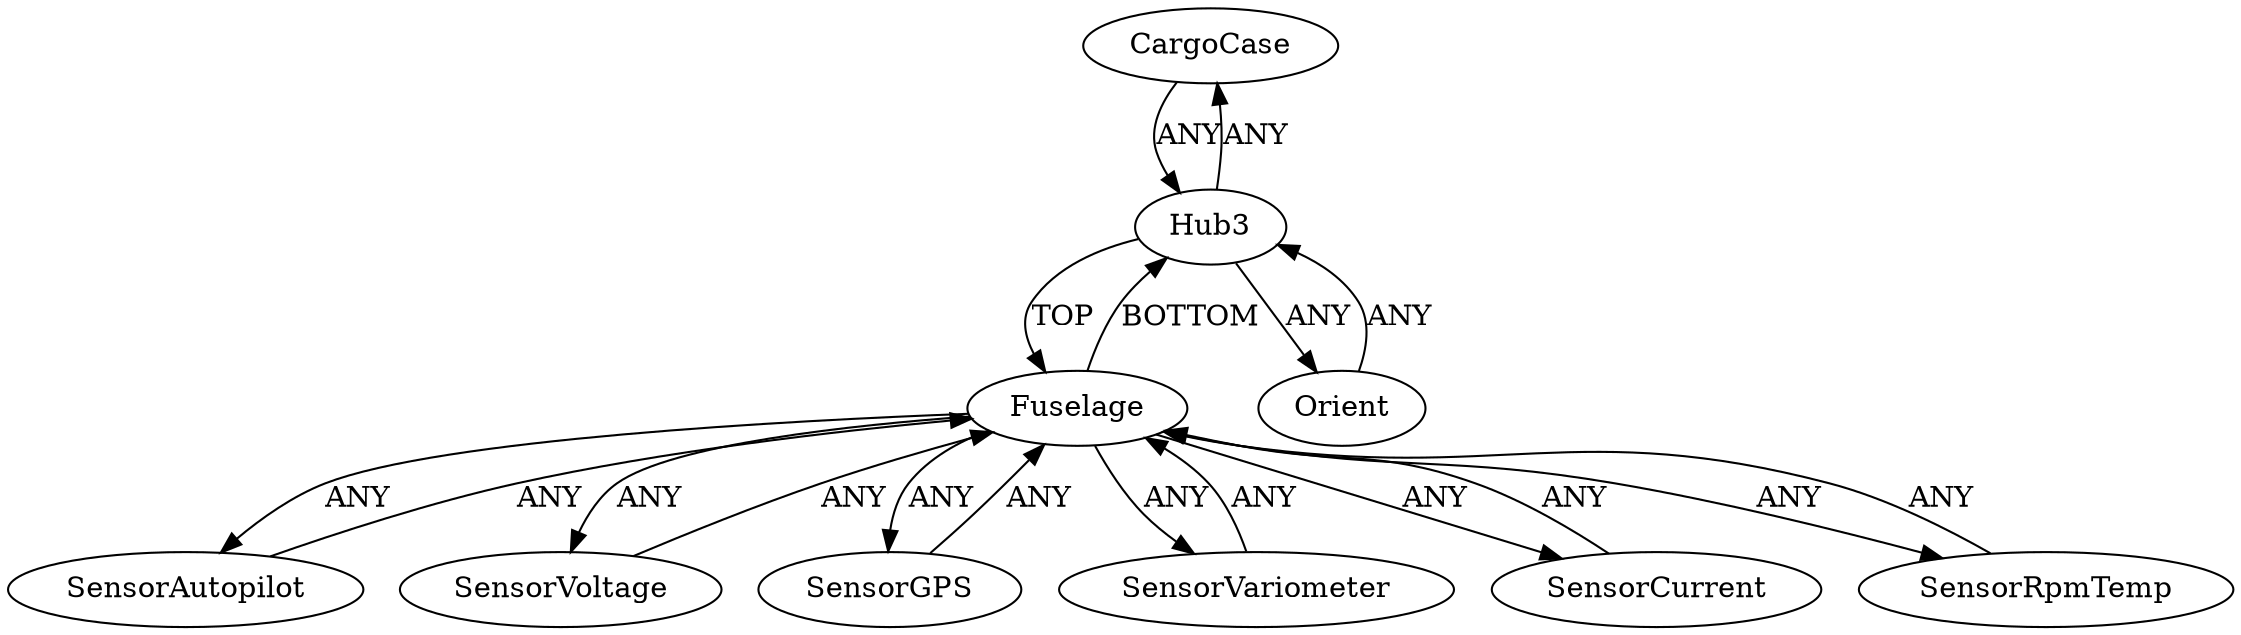 /* Created by igraph 0.10.2 */
digraph {
  0 [
    instance=CargoCase_instance_1
    label=CargoCase
  ];
  1 [
    instance=Fuselage_instance_1
    label=Fuselage
  ];
  2 [
    instance=SensorAutopilot_instance_1
    label=SensorAutopilot
  ];
  3 [
    instance=Hub3_instance_4
    label=Hub3
  ];
  4 [
    instance=SensorVoltage_instance_1
    label=SensorVoltage
  ];
  5 [
    instance=SensorGPS_instance_1
    label=SensorGPS
  ];
  6 [
    instance=SensorVariometer_instance_1
    label=SensorVariometer
  ];
  7 [
    instance=Orient
    label=Orient
  ];
  8 [
    instance=SensorCurrent_instance_1
    label=SensorCurrent
  ];
  9 [
    instance=SensorRpmTemp_instance_1
    label=SensorRpmTemp
  ];

  0 -> 3 [
    label=ANY
  ];
  1 -> 2 [
    label=ANY
  ];
  1 -> 3 [
    label=BOTTOM
  ];
  1 -> 4 [
    label=ANY
  ];
  1 -> 5 [
    label=ANY
  ];
  1 -> 6 [
    label=ANY
  ];
  1 -> 8 [
    label=ANY
  ];
  1 -> 9 [
    label=ANY
  ];
  2 -> 1 [
    label=ANY
  ];
  3 -> 0 [
    label=ANY
  ];
  3 -> 1 [
    label=TOP
  ];
  3 -> 7 [
    label=ANY
  ];
  4 -> 1 [
    label=ANY
  ];
  5 -> 1 [
    label=ANY
  ];
  6 -> 1 [
    label=ANY
  ];
  7 -> 3 [
    label=ANY
  ];
  8 -> 1 [
    label=ANY
  ];
  9 -> 1 [
    label=ANY
  ];
}
